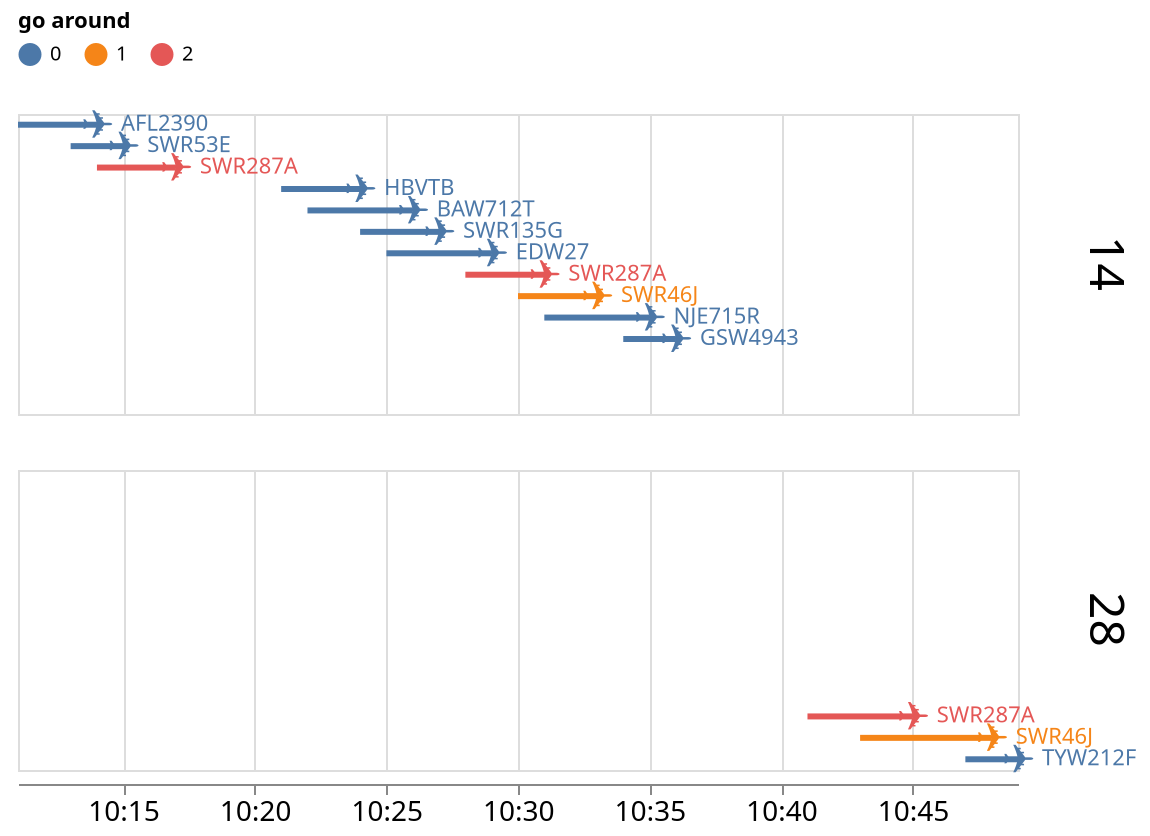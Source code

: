 {
  "config": {
    "view": {
      "continuousWidth": 400,
      "continuousHeight": 300
    },
    "axis": {
      "labelFontSize": 14
    },
    "header": {
      "labelFont": "Ubuntu",
      "labelFontSize": 24,
      "labelOrient": "right",
      "labelPadding": -30,
      "title": null
    },
    "legend": {
      "orient": "top"
    },
    "text": {
      "font": "Ubuntu"
    }
  },
  "data": {
    "name": "data-94bb7871d67c0cce26ad8b72c316ace3"
  },
  "facet": {
    "row": {
      "type": "nominal",
      "field": "ILS"
    }
  },
  "spec": {
    "layer": [
      {
        "mark": {
          "type": "rule",
          "size": 3
        },
        "encoding": {
          "color": {
            "type": "nominal",
            "field": "go around"
          },
          "x": {
            "type": "temporal",
            "axis": {
              "title": ""
            },
            "field": "final approach",
            "timeUnit": "utchoursminutes"
          },
          "x2": {
            "field": "landing",
            "timeUnit": "utchoursminutes"
          },
          "y": {
            "type": "nominal",
            "axis": null,
            "field": "landing",
            "sort": "descending"
          }
        }
      },
      {
        "mark": {
          "type": "text",
          "align": "left",
          "baseline": "middle",
          "dx": 12
        },
        "encoding": {
          "color": {
            "type": "nominal",
            "field": "go around"
          },
          "text": {
            "type": "nominal",
            "field": "callsign"
          },
          "x": {
            "type": "temporal",
            "field": "landing",
            "timeUnit": "utchoursminutes"
          },
          "y": {
            "type": "nominal",
            "field": "landing"
          }
        }
      },
      {
        "mark": {
          "type": "text",
          "align": "left",
          "baseline": "middle",
          "dx": -8,
          "dy": 1,
          "size": 20
        },
        "encoding": {
          "color": {
            "type": "nominal",
            "field": "go around"
          },
          "text": {
            "value": "\u2708"
          },
          "x": {
            "type": "temporal",
            "field": "landing",
            "timeUnit": "utchoursminutes"
          },
          "y": {
            "type": "nominal",
            "field": "landing"
          }
        }
      }
    ],
    "height": 150,
    "width": 500
  },
  "$schema": "https://vega.github.io/schema/vega-lite/v5.json",
  "datasets": {
    "data-94bb7871d67c0cce26ad8b72c316ace3": [
      {
        "callsign": "AFL2390",
        "ILS": "14",
        "final approach": "2019-10-15T10:11:17+00:00",
        "landing": "2019-10-15T10:14:07+00:00",
        "go around": 0
      },
      {
        "callsign": "SWR53E",
        "ILS": "14",
        "final approach": "2019-10-15T10:13:10+00:00",
        "landing": "2019-10-15T10:15:46+00:00",
        "go around": 0
      },
      {
        "callsign": "SWR287A",
        "ILS": "14",
        "final approach": "2019-10-15T10:14:46+00:00",
        "landing": "2019-10-15T10:17:40+00:00",
        "go around": 2
      },
      {
        "callsign": "HBVTB",
        "ILS": "14",
        "final approach": "2019-10-15T10:21:21+00:00",
        "landing": "2019-10-15T10:24:01+00:00",
        "go around": 0
      },
      {
        "callsign": "BAW712T",
        "ILS": "14",
        "final approach": "2019-10-15T10:22:51+00:00",
        "landing": "2019-10-15T10:26:06+00:00",
        "go around": 0
      },
      {
        "callsign": "SWR135G",
        "ILS": "14",
        "final approach": "2019-10-15T10:24:14+00:00",
        "landing": "2019-10-15T10:27:31+00:00",
        "go around": 0
      },
      {
        "callsign": "EDW27",
        "ILS": "14",
        "final approach": "2019-10-15T10:25:56+00:00",
        "landing": "2019-10-15T10:29:06+00:00",
        "go around": 0
      },
      {
        "callsign": "SWR287A",
        "ILS": "14",
        "final approach": "2019-10-15T10:28:41+00:00",
        "landing": "2019-10-15T10:31:23+00:00",
        "go around": 2
      },
      {
        "callsign": "SWR46J",
        "ILS": "14",
        "final approach": "2019-10-15T10:30:06+00:00",
        "landing": "2019-10-15T10:33:21+00:00",
        "go around": 1
      },
      {
        "callsign": "NJE715R",
        "ILS": "14",
        "final approach": "2019-10-15T10:31:58+00:00",
        "landing": "2019-10-15T10:35:04+00:00",
        "go around": 0
      },
      {
        "callsign": "GSW4943",
        "ILS": "14",
        "final approach": "2019-10-15T10:34:04+00:00",
        "landing": "2019-10-15T10:36:47+00:00",
        "go around": 0
      },
      {
        "callsign": "SWR287A",
        "ILS": "28",
        "final approach": "2019-10-15T10:41:58+00:00",
        "landing": "2019-10-15T10:45:31+00:00",
        "go around": 2
      },
      {
        "callsign": "SWR46J",
        "ILS": "28",
        "final approach": "2019-10-15T10:43:29+00:00",
        "landing": "2019-10-15T10:48:12+00:00",
        "go around": 1
      },
      {
        "callsign": "TYW212F",
        "ILS": "28",
        "final approach": "2019-10-15T10:47:02+00:00",
        "landing": "2019-10-15T10:49:59+00:00",
        "go around": 0
      }
    ]
  }
}